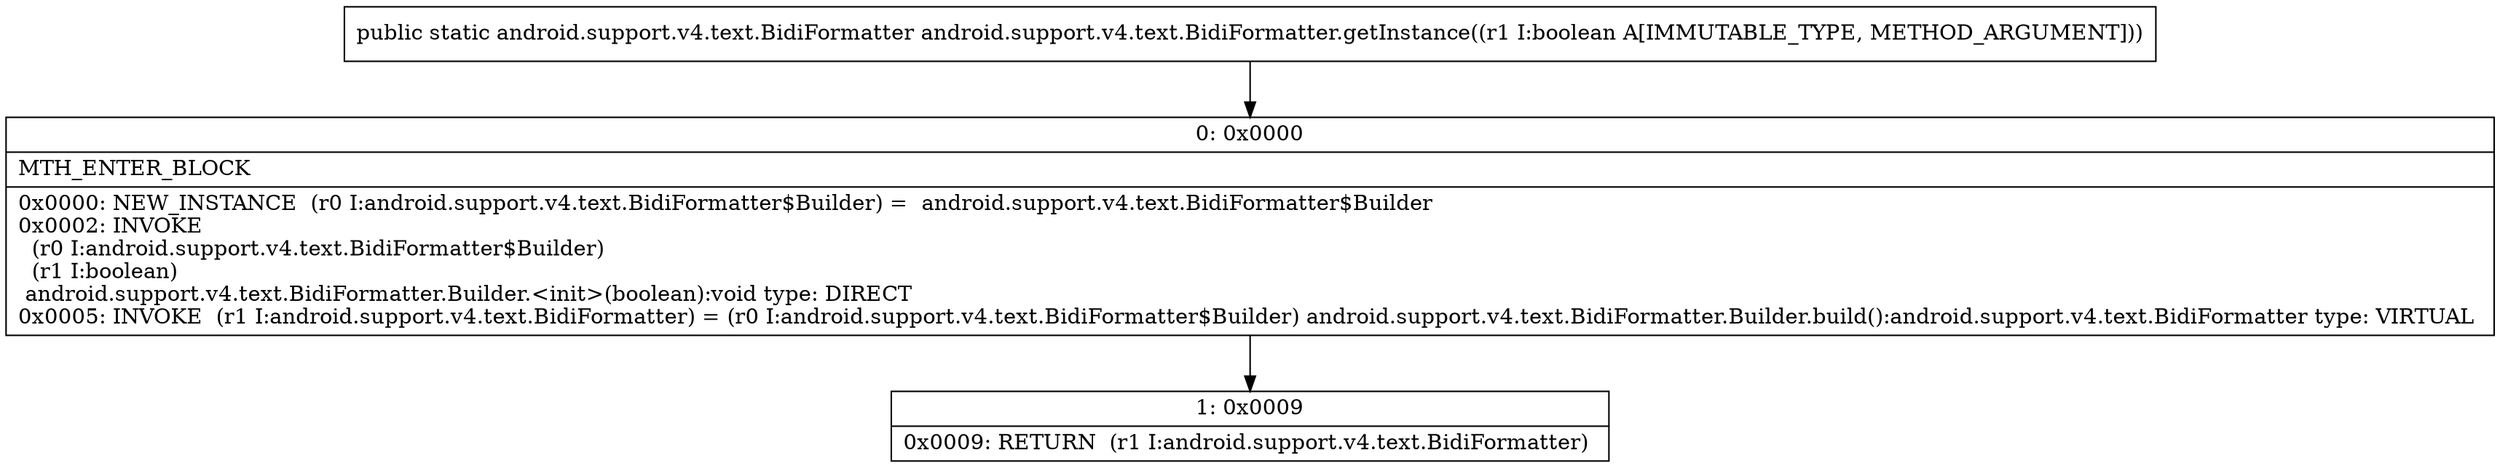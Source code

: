 digraph "CFG forandroid.support.v4.text.BidiFormatter.getInstance(Z)Landroid\/support\/v4\/text\/BidiFormatter;" {
Node_0 [shape=record,label="{0\:\ 0x0000|MTH_ENTER_BLOCK\l|0x0000: NEW_INSTANCE  (r0 I:android.support.v4.text.BidiFormatter$Builder) =  android.support.v4.text.BidiFormatter$Builder \l0x0002: INVOKE  \l  (r0 I:android.support.v4.text.BidiFormatter$Builder)\l  (r1 I:boolean)\l android.support.v4.text.BidiFormatter.Builder.\<init\>(boolean):void type: DIRECT \l0x0005: INVOKE  (r1 I:android.support.v4.text.BidiFormatter) = (r0 I:android.support.v4.text.BidiFormatter$Builder) android.support.v4.text.BidiFormatter.Builder.build():android.support.v4.text.BidiFormatter type: VIRTUAL \l}"];
Node_1 [shape=record,label="{1\:\ 0x0009|0x0009: RETURN  (r1 I:android.support.v4.text.BidiFormatter) \l}"];
MethodNode[shape=record,label="{public static android.support.v4.text.BidiFormatter android.support.v4.text.BidiFormatter.getInstance((r1 I:boolean A[IMMUTABLE_TYPE, METHOD_ARGUMENT])) }"];
MethodNode -> Node_0;
Node_0 -> Node_1;
}

